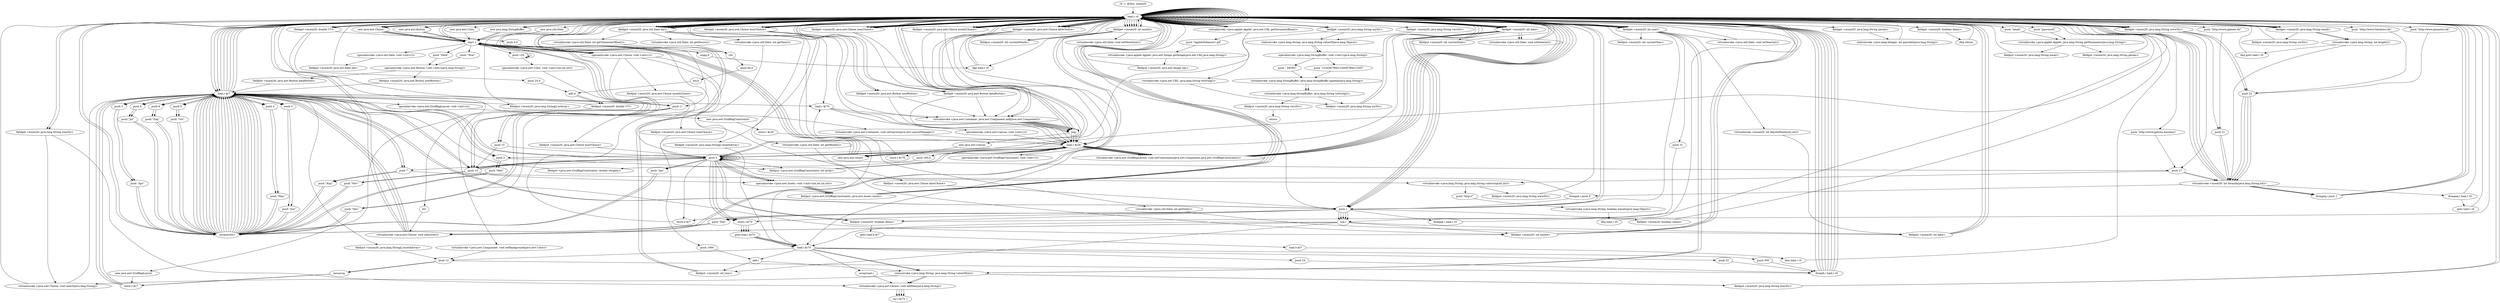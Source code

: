 digraph "" {
    "r0 := @this: moon20"
    "load.r r0"
    "r0 := @this: moon20"->"load.r r0";
    "new java.awt.Color"
    "load.r r0"->"new java.awt.Color";
    "dup1.r"
    "new java.awt.Color"->"dup1.r";
    "push 150"
    "dup1.r"->"push 150";
    "push 150"->"push 150";
    "push 150"->"push 150";
    "specialinvoke <java.awt.Color: void <init>(int,int,int)>"
    "push 150"->"specialinvoke <java.awt.Color: void <init>(int,int,int)>";
    "virtualinvoke <java.awt.Component: void setBackground(java.awt.Color)>"
    "specialinvoke <java.awt.Color: void <init>(int,int,int)>"->"virtualinvoke <java.awt.Component: void setBackground(java.awt.Color)>";
    "push 12"
    "virtualinvoke <java.awt.Component: void setBackground(java.awt.Color)>"->"push 12";
    "newarray"
    "push 12"->"newarray";
    "store.r $r7"
    "newarray"->"store.r $r7";
    "load.r $r7"
    "store.r $r7"->"load.r $r7";
    "push 0"
    "load.r $r7"->"push 0";
    "push \"Jan\""
    "push 0"->"push \"Jan\"";
    "arraywrite.r"
    "push \"Jan\""->"arraywrite.r";
    "arraywrite.r"->"load.r $r7";
    "push 1"
    "load.r $r7"->"push 1";
    "push \"Feb\""
    "push 1"->"push \"Feb\"";
    "push \"Feb\""->"arraywrite.r";
    "arraywrite.r"->"load.r $r7";
    "push 2"
    "load.r $r7"->"push 2";
    "push \"Mar\""
    "push 2"->"push \"Mar\"";
    "push \"Mar\""->"arraywrite.r";
    "arraywrite.r"->"load.r $r7";
    "push 3"
    "load.r $r7"->"push 3";
    "push \"Apr\""
    "push 3"->"push \"Apr\"";
    "push \"Apr\""->"arraywrite.r";
    "arraywrite.r"->"load.r $r7";
    "push 4"
    "load.r $r7"->"push 4";
    "push \"May\""
    "push 4"->"push \"May\"";
    "push \"May\""->"arraywrite.r";
    "arraywrite.r"->"load.r $r7";
    "push 5"
    "load.r $r7"->"push 5";
    "push \"Jun\""
    "push 5"->"push \"Jun\"";
    "push \"Jun\""->"arraywrite.r";
    "arraywrite.r"->"load.r $r7";
    "push 6"
    "load.r $r7"->"push 6";
    "push \"Jul\""
    "push 6"->"push \"Jul\"";
    "push \"Jul\""->"arraywrite.r";
    "arraywrite.r"->"load.r $r7";
    "push 7"
    "load.r $r7"->"push 7";
    "push \"Aug\""
    "push 7"->"push \"Aug\"";
    "push \"Aug\""->"arraywrite.r";
    "arraywrite.r"->"load.r $r7";
    "push 8"
    "load.r $r7"->"push 8";
    "push \"Sep\""
    "push 8"->"push \"Sep\"";
    "push \"Sep\""->"arraywrite.r";
    "arraywrite.r"->"load.r $r7";
    "push 9"
    "load.r $r7"->"push 9";
    "push \"Oct\""
    "push 9"->"push \"Oct\"";
    "push \"Oct\""->"arraywrite.r";
    "arraywrite.r"->"load.r $r7";
    "push 10"
    "load.r $r7"->"push 10";
    "push \"Nov\""
    "push 10"->"push \"Nov\"";
    "push \"Nov\""->"arraywrite.r";
    "arraywrite.r"->"load.r $r7";
    "push 11"
    "load.r $r7"->"push 11";
    "push \"Dec\""
    "push 11"->"push \"Dec\"";
    "push \"Dec\""->"arraywrite.r";
    "arraywrite.r"->"load.r r0";
    "load.r r0"->"load.r $r7";
    "fieldput <moon20: java.lang.String[] monthArray>"
    "load.r $r7"->"fieldput <moon20: java.lang.String[] monthArray>";
    "fieldput <moon20: java.lang.String[] monthArray>"->"push 12";
    "push 12"->"newarray";
    "newarray"->"store.r $r7";
    "store.r $r7"->"load.r $r7";
    "load.r $r7"->"push 0";
    "push 0"->"push \"Jan\"";
    "push \"Jan\""->"arraywrite.r";
    "arraywrite.r"->"load.r $r7";
    "load.r $r7"->"push 1";
    "push 1"->"push \"Feb\"";
    "push \"Feb\""->"arraywrite.r";
    "arraywrite.r"->"load.r $r7";
    "load.r $r7"->"push 2";
    "push 2"->"push \"Mar\"";
    "push \"Mar\""->"arraywrite.r";
    "arraywrite.r"->"load.r $r7";
    "load.r $r7"->"push 3";
    "push 3"->"push \"Apr\"";
    "push \"Apr\""->"arraywrite.r";
    "arraywrite.r"->"load.r $r7";
    "load.r $r7"->"push 4";
    "push 4"->"push \"May\"";
    "push \"May\""->"arraywrite.r";
    "arraywrite.r"->"load.r $r7";
    "load.r $r7"->"push 5";
    "push 5"->"push \"Jun\"";
    "push \"Jun\""->"arraywrite.r";
    "arraywrite.r"->"load.r $r7";
    "load.r $r7"->"push 6";
    "push 6"->"push \"Jul\"";
    "push \"Jul\""->"arraywrite.r";
    "arraywrite.r"->"load.r $r7";
    "load.r $r7"->"push 7";
    "push 7"->"push \"Aug\"";
    "push \"Aug\""->"arraywrite.r";
    "arraywrite.r"->"load.r $r7";
    "load.r $r7"->"push 8";
    "push 8"->"push \"Sep\"";
    "push \"Sep\""->"arraywrite.r";
    "arraywrite.r"->"load.r $r7";
    "load.r $r7"->"push 9";
    "push 9"->"push \"Oct\"";
    "push \"Oct\""->"arraywrite.r";
    "arraywrite.r"->"load.r $r7";
    "load.r $r7"->"push 10";
    "push 10"->"push \"Nov\"";
    "push \"Nov\""->"arraywrite.r";
    "arraywrite.r"->"load.r $r7";
    "load.r $r7"->"push 11";
    "push 11"->"push \"Dec\"";
    "push \"Dec\""->"arraywrite.r";
    "arraywrite.r"->"load.r r0";
    "load.r r0"->"load.r $r7";
    "fieldput <moon20: java.lang.String[] mArray>"
    "load.r $r7"->"fieldput <moon20: java.lang.String[] mArray>";
    "fieldput <moon20: java.lang.String[] mArray>"->"load.r r0";
    "load.r r0"->"load.r r0";
    "load.r r0"->"load.r r0";
    "virtualinvoke <java.applet.Applet: java.net.URL getDocumentBase()>"
    "load.r r0"->"virtualinvoke <java.applet.Applet: java.net.URL getDocumentBase()>";
    "push \"applet/fullmoon1.gif\""
    "virtualinvoke <java.applet.Applet: java.net.URL getDocumentBase()>"->"push \"applet/fullmoon1.gif\"";
    "virtualinvoke <java.applet.Applet: java.awt.Image getImage(java.net.URL,java.lang.String)>"
    "push \"applet/fullmoon1.gif\""->"virtualinvoke <java.applet.Applet: java.awt.Image getImage(java.net.URL,java.lang.String)>";
    "fieldput <moon20: java.awt.Image sky>"
    "virtualinvoke <java.applet.Applet: java.awt.Image getImage(java.net.URL,java.lang.String)>"->"fieldput <moon20: java.awt.Image sky>";
    "fieldput <moon20: java.awt.Image sky>"->"load.r r0";
    "load.r r0"->"load.r r0";
    "load.r r0"->"virtualinvoke <java.applet.Applet: java.net.URL getDocumentBase()>";
    "virtualinvoke <java.net.URL: java.lang.String toString()>"
    "virtualinvoke <java.applet.Applet: java.net.URL getDocumentBase()>"->"virtualinvoke <java.net.URL: java.lang.String toString()>";
    "fieldput <moon20: java.lang.String myStr>"
    "virtualinvoke <java.net.URL: java.lang.String toString()>"->"fieldput <moon20: java.lang.String myStr>";
    "fieldput <moon20: java.lang.String myStr>"->"load.r r0";
    "new java.lang.StringBuffer"
    "load.r r0"->"new java.lang.StringBuffer";
    "new java.lang.StringBuffer"->"dup1.r";
    "dup1.r"->"load.r r0";
    "fieldget <moon20: java.lang.String myStr>"
    "load.r r0"->"fieldget <moon20: java.lang.String myStr>";
    "staticinvoke <java.lang.String: java.lang.String valueOf(java.lang.Object)>"
    "fieldget <moon20: java.lang.String myStr>"->"staticinvoke <java.lang.String: java.lang.String valueOf(java.lang.Object)>";
    "specialinvoke <java.lang.StringBuffer: void <init>(java.lang.String)>"
    "staticinvoke <java.lang.String: java.lang.String valueOf(java.lang.Object)>"->"specialinvoke <java.lang.StringBuffer: void <init>(java.lang.String)>";
    "push \"1234567890123456789012345\""
    "specialinvoke <java.lang.StringBuffer: void <init>(java.lang.String)>"->"push \"1234567890123456789012345\"";
    "virtualinvoke <java.lang.StringBuffer: java.lang.StringBuffer append(java.lang.String)>"
    "push \"1234567890123456789012345\""->"virtualinvoke <java.lang.StringBuffer: java.lang.StringBuffer append(java.lang.String)>";
    "virtualinvoke <java.lang.StringBuffer: java.lang.String toString()>"
    "virtualinvoke <java.lang.StringBuffer: java.lang.StringBuffer append(java.lang.String)>"->"virtualinvoke <java.lang.StringBuffer: java.lang.String toString()>";
    "virtualinvoke <java.lang.StringBuffer: java.lang.String toString()>"->"fieldput <moon20: java.lang.String myStr>";
    "fieldput <moon20: java.lang.String myStr>"->"load.r r0";
    "load.r r0"->"load.r r0";
    "load.r r0"->"fieldget <moon20: java.lang.String myStr>";
    "fieldget <moon20: java.lang.String myStr>"->"push 0";
    "push 27"
    "push 0"->"push 27";
    "virtualinvoke <java.lang.String: java.lang.String substring(int,int)>"
    "push 27"->"virtualinvoke <java.lang.String: java.lang.String substring(int,int)>";
    "fieldput <moon20: java.lang.String wwwStr>"
    "virtualinvoke <java.lang.String: java.lang.String substring(int,int)>"->"fieldput <moon20: java.lang.String wwwStr>";
    "fieldput <moon20: java.lang.String wwwStr>"->"load.r r0";
    "new java.util.Date"
    "load.r r0"->"new java.util.Date";
    "new java.util.Date"->"dup1.r";
    "specialinvoke <java.util.Date: void <init>()>"
    "dup1.r"->"specialinvoke <java.util.Date: void <init>()>";
    "fieldput <moon20: java.util.Date dat>"
    "specialinvoke <java.util.Date: void <init>()>"->"fieldput <moon20: java.util.Date dat>";
    "fieldput <moon20: java.util.Date dat>"->"load.r r0";
    "load.r r0"->"load.r r0";
    "fieldget <moon20: java.util.Date dat>"
    "load.r r0"->"fieldget <moon20: java.util.Date dat>";
    "virtualinvoke <java.util.Date: int getYear()>"
    "fieldget <moon20: java.util.Date dat>"->"virtualinvoke <java.util.Date: int getYear()>";
    "push 1900"
    "virtualinvoke <java.util.Date: int getYear()>"->"push 1900";
    "add.i"
    "push 1900"->"add.i";
    "fieldput <moon20: int year>"
    "add.i"->"fieldput <moon20: int year>";
    "fieldput <moon20: int year>"->"load.r r0";
    "load.r r0"->"load.r r0";
    "load.r r0"->"fieldget <moon20: java.util.Date dat>";
    "virtualinvoke <java.util.Date: int getMonth()>"
    "fieldget <moon20: java.util.Date dat>"->"virtualinvoke <java.util.Date: int getMonth()>";
    "fieldput <moon20: int month>"
    "virtualinvoke <java.util.Date: int getMonth()>"->"fieldput <moon20: int month>";
    "fieldput <moon20: int month>"->"load.r r0";
    "load.r r0"->"load.r r0";
    "load.r r0"->"fieldget <moon20: java.util.Date dat>";
    "virtualinvoke <java.util.Date: int getDate()>"
    "fieldget <moon20: java.util.Date dat>"->"virtualinvoke <java.util.Date: int getDate()>";
    "fieldput <moon20: int date>"
    "virtualinvoke <java.util.Date: int getDate()>"->"fieldput <moon20: int date>";
    "fieldput <moon20: int date>"->"load.r r0";
    "load.r r0"->"load.r r0";
    "fieldget <moon20: int year>"
    "load.r r0"->"fieldget <moon20: int year>";
    "fieldput <moon20: int currentYear>"
    "fieldget <moon20: int year>"->"fieldput <moon20: int currentYear>";
    "fieldput <moon20: int currentYear>"->"load.r r0";
    "load.r r0"->"load.r r0";
    "fieldget <moon20: int month>"
    "load.r r0"->"fieldget <moon20: int month>";
    "fieldput <moon20: int currentMonth>"
    "fieldget <moon20: int month>"->"fieldput <moon20: int currentMonth>";
    "fieldput <moon20: int currentMonth>"->"load.r r0";
    "load.r r0"->"load.r r0";
    "fieldget <moon20: int date>"
    "load.r r0"->"fieldget <moon20: int date>";
    "fieldput <moon20: int currentDate>"
    "fieldget <moon20: int date>"->"fieldput <moon20: int currentDate>";
    "fieldput <moon20: int currentDate>"->"load.r r0";
    "load.r r0"->"load.r r0";
    "load.r r0"->"fieldget <moon20: java.util.Date dat>";
    "virtualinvoke <java.util.Date: int getHours()>"
    "fieldget <moon20: java.util.Date dat>"->"virtualinvoke <java.util.Date: int getHours()>";
    "i2d"
    "virtualinvoke <java.util.Date: int getHours()>"->"i2d";
    "i2d"->"load.r r0";
    "load.r r0"->"fieldget <moon20: java.util.Date dat>";
    "virtualinvoke <java.util.Date: int getTimezoneOffset()>"
    "fieldget <moon20: java.util.Date dat>"->"virtualinvoke <java.util.Date: int getTimezoneOffset()>";
    "virtualinvoke <java.util.Date: int getTimezoneOffset()>"->"i2d";
    "push 60.0"
    "i2d"->"push 60.0";
    "div.d"
    "push 60.0"->"div.d";
    "add.d"
    "div.d"->"add.d";
    "fieldput <moon20: double UT>"
    "add.d"->"fieldput <moon20: double UT>";
    "new java.awt.GridBagLayout"
    "fieldput <moon20: double UT>"->"new java.awt.GridBagLayout";
    "new java.awt.GridBagLayout"->"store.r $r7";
    "store.r $r7"->"load.r $r7";
    "specialinvoke <java.awt.GridBagLayout: void <init>()>"
    "load.r $r7"->"specialinvoke <java.awt.GridBagLayout: void <init>()>";
    "new java.awt.GridBagConstraints"
    "specialinvoke <java.awt.GridBagLayout: void <init>()>"->"new java.awt.GridBagConstraints";
    "store.r $r26"
    "new java.awt.GridBagConstraints"->"store.r $r26";
    "load.r $r26"
    "store.r $r26"->"load.r $r26";
    "specialinvoke <java.awt.GridBagConstraints: void <init>()>"
    "load.r $r26"->"specialinvoke <java.awt.GridBagConstraints: void <init>()>";
    "specialinvoke <java.awt.GridBagConstraints: void <init>()>"->"load.r r0";
    "load.r r0"->"load.r $r7";
    "virtualinvoke <java.awt.Container: void setLayout(java.awt.LayoutManager)>"
    "load.r $r7"->"virtualinvoke <java.awt.Container: void setLayout(java.awt.LayoutManager)>";
    "virtualinvoke <java.awt.Container: void setLayout(java.awt.LayoutManager)>"->"load.r $r26";
    "load.r $r26"->"push 0";
    "fieldput <java.awt.GridBagConstraints: int gridy>"
    "push 0"->"fieldput <java.awt.GridBagConstraints: int gridy>";
    "fieldput <java.awt.GridBagConstraints: int gridy>"->"load.r $r26";
    "new java.awt.Insets"
    "load.r $r26"->"new java.awt.Insets";
    "new java.awt.Insets"->"dup1.r";
    "push 15"
    "dup1.r"->"push 15";
    "push 15"->"push 10";
    "push 10"->"push 0";
    "push 0"->"push 0";
    "specialinvoke <java.awt.Insets: void <init>(int,int,int,int)>"
    "push 0"->"specialinvoke <java.awt.Insets: void <init>(int,int,int,int)>";
    "fieldput <java.awt.GridBagConstraints: java.awt.Insets insets>"
    "specialinvoke <java.awt.Insets: void <init>(int,int,int,int)>"->"fieldput <java.awt.GridBagConstraints: java.awt.Insets insets>";
    "fieldput <java.awt.GridBagConstraints: java.awt.Insets insets>"->"load.r r0";
    "new java.awt.Choice"
    "load.r r0"->"new java.awt.Choice";
    "new java.awt.Choice"->"dup1.r";
    "specialinvoke <java.awt.Choice: void <init>()>"
    "dup1.r"->"specialinvoke <java.awt.Choice: void <init>()>";
    "fieldput <moon20: java.awt.Choice monthChoice>"
    "specialinvoke <java.awt.Choice: void <init>()>"->"fieldput <moon20: java.awt.Choice monthChoice>";
    "fieldput <moon20: java.awt.Choice monthChoice>"->"push 0";
    "store.i $r70"
    "push 0"->"store.i $r70";
    "goto load.i $r70"
    "store.i $r70"->"goto load.i $r70";
    "load.i $r70"
    "goto load.i $r70"->"load.i $r70";
    "load.i $r70"->"push 12";
    "ifcmplt.i load.r r0"
    "push 12"->"ifcmplt.i load.r r0";
    "ifcmplt.i load.r r0"->"load.r r0";
    "fieldget <moon20: java.awt.Choice monthChoice>"
    "load.r r0"->"fieldget <moon20: java.awt.Choice monthChoice>";
    "fieldget <moon20: java.awt.Choice monthChoice>"->"load.r r0";
    "load.r r0"->"fieldget <moon20: int month>";
    "virtualinvoke <java.awt.Choice: void select(int)>"
    "fieldget <moon20: int month>"->"virtualinvoke <java.awt.Choice: void select(int)>";
    "virtualinvoke <java.awt.Choice: void select(int)>"->"load.r $r7";
    "load.r $r7"->"load.r r0";
    "load.r r0"->"fieldget <moon20: java.awt.Choice monthChoice>";
    "fieldget <moon20: java.awt.Choice monthChoice>"->"load.r $r26";
    "virtualinvoke <java.awt.GridBagLayout: void setConstraints(java.awt.Component,java.awt.GridBagConstraints)>"
    "load.r $r26"->"virtualinvoke <java.awt.GridBagLayout: void setConstraints(java.awt.Component,java.awt.GridBagConstraints)>";
    "virtualinvoke <java.awt.GridBagLayout: void setConstraints(java.awt.Component,java.awt.GridBagConstraints)>"->"load.r r0";
    "load.r r0"->"load.r r0";
    "load.r r0"->"fieldget <moon20: java.awt.Choice monthChoice>";
    "virtualinvoke <java.awt.Container: java.awt.Component add(java.awt.Component)>"
    "fieldget <moon20: java.awt.Choice monthChoice>"->"virtualinvoke <java.awt.Container: java.awt.Component add(java.awt.Component)>";
    "pop"
    "virtualinvoke <java.awt.Container: java.awt.Component add(java.awt.Component)>"->"pop";
    "pop"->"load.r $r26";
    "load.r $r26"->"new java.awt.Insets";
    "new java.awt.Insets"->"dup1.r";
    "dup1.r"->"push 15";
    "push 15"->"push 0";
    "push 0"->"push 0";
    "push 0"->"push 0";
    "push 0"->"specialinvoke <java.awt.Insets: void <init>(int,int,int,int)>";
    "specialinvoke <java.awt.Insets: void <init>(int,int,int,int)>"->"fieldput <java.awt.GridBagConstraints: java.awt.Insets insets>";
    "fieldput <java.awt.GridBagConstraints: java.awt.Insets insets>"->"load.r r0";
    "load.r r0"->"new java.awt.Choice";
    "new java.awt.Choice"->"dup1.r";
    "dup1.r"->"specialinvoke <java.awt.Choice: void <init>()>";
    "fieldput <moon20: java.awt.Choice dateChoice>"
    "specialinvoke <java.awt.Choice: void <init>()>"->"fieldput <moon20: java.awt.Choice dateChoice>";
    "fieldput <moon20: java.awt.Choice dateChoice>"->"push 1";
    "push 1"->"store.i $r70";
    "store.i $r70"->"goto load.i $r70";
    "goto load.i $r70"->"load.i $r70";
    "push 32"
    "load.i $r70"->"push 32";
    "push 32"->"ifcmplt.i load.r r0";
    "ifcmplt.i load.r r0"->"load.r r0";
    "fieldget <moon20: java.awt.Choice dateChoice>"
    "load.r r0"->"fieldget <moon20: java.awt.Choice dateChoice>";
    "fieldget <moon20: java.awt.Choice dateChoice>"->"load.r r0";
    "load.r r0"->"fieldget <moon20: int date>";
    "fieldget <moon20: int date>"->"push 1";
    "sub.i"
    "push 1"->"sub.i";
    "sub.i"->"virtualinvoke <java.awt.Choice: void select(int)>";
    "virtualinvoke <java.awt.Choice: void select(int)>"->"load.r $r7";
    "load.r $r7"->"load.r r0";
    "load.r r0"->"fieldget <moon20: java.awt.Choice dateChoice>";
    "fieldget <moon20: java.awt.Choice dateChoice>"->"load.r $r26";
    "load.r $r26"->"virtualinvoke <java.awt.GridBagLayout: void setConstraints(java.awt.Component,java.awt.GridBagConstraints)>";
    "virtualinvoke <java.awt.GridBagLayout: void setConstraints(java.awt.Component,java.awt.GridBagConstraints)>"->"load.r r0";
    "load.r r0"->"load.r r0";
    "load.r r0"->"fieldget <moon20: java.awt.Choice dateChoice>";
    "fieldget <moon20: java.awt.Choice dateChoice>"->"virtualinvoke <java.awt.Container: java.awt.Component add(java.awt.Component)>";
    "virtualinvoke <java.awt.Container: java.awt.Component add(java.awt.Component)>"->"pop";
    "pop"->"load.r r0";
    "fieldget <moon20: double UT>"
    "load.r r0"->"fieldget <moon20: double UT>";
    "push 0.0"
    "fieldget <moon20: double UT>"->"push 0.0";
    "cmpg.d"
    "push 0.0"->"cmpg.d";
    "ifge load.r r0"
    "cmpg.d"->"ifge load.r r0";
    "ifge load.r r0"->"load.r r0";
    "load.r r0"->"load.r r0";
    "load.r r0"->"fieldget <moon20: double UT>";
    "push 24.0"
    "fieldget <moon20: double UT>"->"push 24.0";
    "push 24.0"->"add.d";
    "add.d"->"fieldput <moon20: double UT>";
    "fieldput <moon20: double UT>"->"load.r r0";
    "load.r r0"->"load.r r0";
    "load.r r0"->"fieldget <moon20: int date>";
    "fieldget <moon20: int date>"->"push 1";
    "push 1"->"sub.i";
    "sub.i"->"fieldput <moon20: int date>";
    "fieldput <moon20: int date>"->"load.r r0";
    "load.r r0"->"fieldget <moon20: int date>";
    "fieldget <moon20: int date>"->"push 1";
    "ifcmpge.i load.r r0"
    "push 1"->"ifcmpge.i load.r r0";
    "ifcmpge.i load.r r0"->"load.r r0";
    "load.r r0"->"load.r r0";
    "load.r r0"->"fieldget <moon20: int month>";
    "fieldget <moon20: int month>"->"push 1";
    "push 1"->"sub.i";
    "sub.i"->"fieldput <moon20: int month>";
    "fieldput <moon20: int month>"->"load.r r0";
    "load.r r0"->"fieldget <moon20: int month>";
    "fieldget <moon20: int month>"->"ifge load.r r0";
    "ifge load.r r0"->"load.r r0";
    "load.r r0"->"push 11";
    "push 11"->"fieldput <moon20: int month>";
    "fieldput <moon20: int month>"->"load.r r0";
    "load.r r0"->"load.r r0";
    "load.r r0"->"fieldget <moon20: int year>";
    "fieldget <moon20: int year>"->"push 1";
    "push 1"->"sub.i";
    "sub.i"->"fieldput <moon20: int year>";
    "fieldput <moon20: int year>"->"load.r r0";
    "load.r r0"->"fieldget <moon20: java.util.Date dat>";
    "fieldget <moon20: java.util.Date dat>"->"load.r r0";
    "load.r r0"->"fieldget <moon20: int year>";
    "virtualinvoke <java.util.Date: void setYear(int)>"
    "fieldget <moon20: int year>"->"virtualinvoke <java.util.Date: void setYear(int)>";
    "virtualinvoke <java.util.Date: void setYear(int)>"->"load.r r0";
    "fieldget <moon20: java.awt.Choice yearChoice>"
    "load.r r0"->"fieldget <moon20: java.awt.Choice yearChoice>";
    "fieldget <moon20: java.awt.Choice yearChoice>"->"load.r r0";
    "load.r r0"->"fieldget <moon20: int year>";
    "staticinvoke <java.lang.String: java.lang.String valueOf(int)>"
    "fieldget <moon20: int year>"->"staticinvoke <java.lang.String: java.lang.String valueOf(int)>";
    "virtualinvoke <java.awt.Choice: void select(java.lang.String)>"
    "staticinvoke <java.lang.String: java.lang.String valueOf(int)>"->"virtualinvoke <java.awt.Choice: void select(java.lang.String)>";
    "virtualinvoke <java.awt.Choice: void select(java.lang.String)>"->"load.r r0";
    "load.r r0"->"fieldget <moon20: java.util.Date dat>";
    "fieldget <moon20: java.util.Date dat>"->"load.r r0";
    "load.r r0"->"fieldget <moon20: int month>";
    "virtualinvoke <java.util.Date: void setMonth(int)>"
    "fieldget <moon20: int month>"->"virtualinvoke <java.util.Date: void setMonth(int)>";
    "virtualinvoke <java.util.Date: void setMonth(int)>"->"load.r r0";
    "load.r r0"->"load.r r0";
    "load.r r0"->"load.r r0";
    "load.r r0"->"fieldget <moon20: int month>";
    "fieldget <moon20: int month>"->"load.r r0";
    "load.r r0"->"fieldget <moon20: int year>";
    "virtualinvoke <moon20: int daysInMonth(int,int)>"
    "fieldget <moon20: int year>"->"virtualinvoke <moon20: int daysInMonth(int,int)>";
    "virtualinvoke <moon20: int daysInMonth(int,int)>"->"fieldput <moon20: int date>";
    "fieldput <moon20: int date>"->"load.r r0";
    "load.r r0"->"fieldget <moon20: java.util.Date dat>";
    "fieldget <moon20: java.util.Date dat>"->"load.r r0";
    "load.r r0"->"fieldget <moon20: int date>";
    "virtualinvoke <java.util.Date: void setDate(int)>"
    "fieldget <moon20: int date>"->"virtualinvoke <java.util.Date: void setDate(int)>";
    "virtualinvoke <java.util.Date: void setDate(int)>"->"load.r r0";
    "load.r r0"->"fieldget <moon20: java.awt.Choice monthChoice>";
    "fieldget <moon20: java.awt.Choice monthChoice>"->"load.r r0";
    "load.r r0"->"fieldget <moon20: int month>";
    "fieldget <moon20: int month>"->"virtualinvoke <java.awt.Choice: void select(int)>";
    "virtualinvoke <java.awt.Choice: void select(int)>"->"load.r r0";
    "load.r r0"->"fieldget <moon20: java.util.Date dat>";
    "fieldget <moon20: java.util.Date dat>"->"load.r r0";
    "load.r r0"->"fieldget <moon20: int date>";
    "fieldget <moon20: int date>"->"virtualinvoke <java.util.Date: void setDate(int)>";
    "virtualinvoke <java.util.Date: void setDate(int)>"->"load.r r0";
    "load.r r0"->"fieldget <moon20: java.awt.Choice dateChoice>";
    "fieldget <moon20: java.awt.Choice dateChoice>"->"load.r r0";
    "load.r r0"->"fieldget <moon20: int date>";
    "fieldget <moon20: int date>"->"push 1";
    "push 1"->"sub.i";
    "sub.i"->"virtualinvoke <java.awt.Choice: void select(int)>";
    "virtualinvoke <java.awt.Choice: void select(int)>"->"load.r r0";
    "load.r r0"->"new java.awt.Choice";
    "new java.awt.Choice"->"dup1.r";
    "dup1.r"->"specialinvoke <java.awt.Choice: void <init>()>";
    "fieldput <moon20: java.awt.Choice yearChoice>"
    "specialinvoke <java.awt.Choice: void <init>()>"->"fieldput <moon20: java.awt.Choice yearChoice>";
    "fieldput <moon20: java.awt.Choice yearChoice>"->"push 0";
    "push 0"->"store.i $r70";
    "store.i $r70"->"goto load.i $r70";
    "goto load.i $r70"->"load.i $r70";
    "push 300"
    "load.i $r70"->"push 300";
    "push 300"->"ifcmplt.i load.r r0";
    "ifcmplt.i load.r r0"->"load.r r0";
    "load.r r0"->"load.r r0";
    "load.r r0"->"fieldget <moon20: int year>";
    "fieldget <moon20: int year>"->"staticinvoke <java.lang.String: java.lang.String valueOf(int)>";
    "fieldput <moon20: java.lang.String yearStr>"
    "staticinvoke <java.lang.String: java.lang.String valueOf(int)>"->"fieldput <moon20: java.lang.String yearStr>";
    "fieldput <moon20: java.lang.String yearStr>"->"load.r r0";
    "load.r r0"->"fieldget <moon20: java.awt.Choice yearChoice>";
    "fieldget <moon20: java.awt.Choice yearChoice>"->"load.r r0";
    "fieldget <moon20: java.lang.String yearStr>"
    "load.r r0"->"fieldget <moon20: java.lang.String yearStr>";
    "fieldget <moon20: java.lang.String yearStr>"->"virtualinvoke <java.awt.Choice: void select(java.lang.String)>";
    "virtualinvoke <java.awt.Choice: void select(java.lang.String)>"->"load.r $r7";
    "load.r $r7"->"load.r r0";
    "load.r r0"->"fieldget <moon20: java.awt.Choice yearChoice>";
    "fieldget <moon20: java.awt.Choice yearChoice>"->"load.r $r26";
    "load.r $r26"->"virtualinvoke <java.awt.GridBagLayout: void setConstraints(java.awt.Component,java.awt.GridBagConstraints)>";
    "virtualinvoke <java.awt.GridBagLayout: void setConstraints(java.awt.Component,java.awt.GridBagConstraints)>"->"load.r r0";
    "load.r r0"->"load.r r0";
    "load.r r0"->"fieldget <moon20: java.awt.Choice yearChoice>";
    "fieldget <moon20: java.awt.Choice yearChoice>"->"virtualinvoke <java.awt.Container: java.awt.Component add(java.awt.Component)>";
    "virtualinvoke <java.awt.Container: java.awt.Component add(java.awt.Component)>"->"pop";
    "pop"->"load.r r0";
    "load.r r0"->"new java.awt.Choice";
    "new java.awt.Choice"->"dup1.r";
    "dup1.r"->"specialinvoke <java.awt.Choice: void <init>()>";
    "fieldput <moon20: java.awt.Choice hourChoice>"
    "specialinvoke <java.awt.Choice: void <init>()>"->"fieldput <moon20: java.awt.Choice hourChoice>";
    "fieldput <moon20: java.awt.Choice hourChoice>"->"push 0";
    "push 0"->"store.i $r70";
    "store.i $r70"->"goto load.i $r70";
    "goto load.i $r70"->"load.i $r70";
    "push 24"
    "load.i $r70"->"push 24";
    "push 24"->"ifcmplt.i load.r r0";
    "ifcmplt.i load.r r0"->"load.r r0";
    "fieldget <moon20: java.awt.Choice hourChoice>"
    "load.r r0"->"fieldget <moon20: java.awt.Choice hourChoice>";
    "fieldget <moon20: java.awt.Choice hourChoice>"->"load.r r0";
    "load.r r0"->"fieldget <moon20: double UT>";
    "d2i"
    "fieldget <moon20: double UT>"->"d2i";
    "d2i"->"virtualinvoke <java.awt.Choice: void select(int)>";
    "virtualinvoke <java.awt.Choice: void select(int)>"->"load.r $r7";
    "load.r $r7"->"load.r r0";
    "load.r r0"->"fieldget <moon20: java.awt.Choice hourChoice>";
    "fieldget <moon20: java.awt.Choice hourChoice>"->"load.r $r26";
    "load.r $r26"->"virtualinvoke <java.awt.GridBagLayout: void setConstraints(java.awt.Component,java.awt.GridBagConstraints)>";
    "virtualinvoke <java.awt.GridBagLayout: void setConstraints(java.awt.Component,java.awt.GridBagConstraints)>"->"load.r r0";
    "load.r r0"->"load.r r0";
    "load.r r0"->"fieldget <moon20: java.awt.Choice hourChoice>";
    "fieldget <moon20: java.awt.Choice hourChoice>"->"virtualinvoke <java.awt.Container: java.awt.Component add(java.awt.Component)>";
    "virtualinvoke <java.awt.Container: java.awt.Component add(java.awt.Component)>"->"pop";
    "pop"->"load.r $r26";
    "load.r $r26"->"new java.awt.Insets";
    "new java.awt.Insets"->"dup1.r";
    "dup1.r"->"push 10";
    "push 10"->"push 0";
    "push 0"->"push 0";
    "push 0"->"push 0";
    "push 0"->"specialinvoke <java.awt.Insets: void <init>(int,int,int,int)>";
    "specialinvoke <java.awt.Insets: void <init>(int,int,int,int)>"->"fieldput <java.awt.GridBagConstraints: java.awt.Insets insets>";
    "fieldput <java.awt.GridBagConstraints: java.awt.Insets insets>"->"load.r r0";
    "new java.awt.Button"
    "load.r r0"->"new java.awt.Button";
    "new java.awt.Button"->"dup1.r";
    "push \"Now\""
    "dup1.r"->"push \"Now\"";
    "specialinvoke <java.awt.Button: void <init>(java.lang.String)>"
    "push \"Now\""->"specialinvoke <java.awt.Button: void <init>(java.lang.String)>";
    "fieldput <moon20: java.awt.Button nowButton>"
    "specialinvoke <java.awt.Button: void <init>(java.lang.String)>"->"fieldput <moon20: java.awt.Button nowButton>";
    "fieldput <moon20: java.awt.Button nowButton>"->"load.r $r7";
    "load.r $r7"->"load.r r0";
    "fieldget <moon20: java.awt.Button nowButton>"
    "load.r r0"->"fieldget <moon20: java.awt.Button nowButton>";
    "fieldget <moon20: java.awt.Button nowButton>"->"load.r $r26";
    "load.r $r26"->"virtualinvoke <java.awt.GridBagLayout: void setConstraints(java.awt.Component,java.awt.GridBagConstraints)>";
    "virtualinvoke <java.awt.GridBagLayout: void setConstraints(java.awt.Component,java.awt.GridBagConstraints)>"->"load.r r0";
    "load.r r0"->"load.r r0";
    "load.r r0"->"fieldget <moon20: java.awt.Button nowButton>";
    "fieldget <moon20: java.awt.Button nowButton>"->"virtualinvoke <java.awt.Container: java.awt.Component add(java.awt.Component)>";
    "virtualinvoke <java.awt.Container: java.awt.Component add(java.awt.Component)>"->"pop";
    "pop"->"load.r $r26";
    "load.r $r26"->"new java.awt.Insets";
    "new java.awt.Insets"->"dup1.r";
    "dup1.r"->"push 10";
    "push 10"->"push 0";
    "push 0"->"push 0";
    "push 0"->"push 10";
    "push 10"->"specialinvoke <java.awt.Insets: void <init>(int,int,int,int)>";
    "specialinvoke <java.awt.Insets: void <init>(int,int,int,int)>"->"fieldput <java.awt.GridBagConstraints: java.awt.Insets insets>";
    "fieldput <java.awt.GridBagConstraints: java.awt.Insets insets>"->"load.r r0";
    "load.r r0"->"new java.awt.Button";
    "new java.awt.Button"->"dup1.r";
    "push \"Data\""
    "dup1.r"->"push \"Data\"";
    "push \"Data\""->"specialinvoke <java.awt.Button: void <init>(java.lang.String)>";
    "fieldput <moon20: java.awt.Button dataButton>"
    "specialinvoke <java.awt.Button: void <init>(java.lang.String)>"->"fieldput <moon20: java.awt.Button dataButton>";
    "fieldput <moon20: java.awt.Button dataButton>"->"load.r $r7";
    "load.r $r7"->"load.r r0";
    "fieldget <moon20: java.awt.Button dataButton>"
    "load.r r0"->"fieldget <moon20: java.awt.Button dataButton>";
    "fieldget <moon20: java.awt.Button dataButton>"->"load.r $r26";
    "load.r $r26"->"virtualinvoke <java.awt.GridBagLayout: void setConstraints(java.awt.Component,java.awt.GridBagConstraints)>";
    "virtualinvoke <java.awt.GridBagLayout: void setConstraints(java.awt.Component,java.awt.GridBagConstraints)>"->"load.r r0";
    "load.r r0"->"load.r r0";
    "load.r r0"->"fieldget <moon20: java.awt.Button dataButton>";
    "fieldget <moon20: java.awt.Button dataButton>"->"virtualinvoke <java.awt.Container: java.awt.Component add(java.awt.Component)>";
    "virtualinvoke <java.awt.Container: java.awt.Component add(java.awt.Component)>"->"pop";
    "new java.awt.Canvas"
    "pop"->"new java.awt.Canvas";
    "store.r $r70"
    "new java.awt.Canvas"->"store.r $r70";
    "load.r $r70"
    "store.r $r70"->"load.r $r70";
    "specialinvoke <java.awt.Canvas: void <init>()>"
    "load.r $r70"->"specialinvoke <java.awt.Canvas: void <init>()>";
    "specialinvoke <java.awt.Canvas: void <init>()>"->"load.r $r26";
    "load.r $r26"->"push 2";
    "push 2"->"fieldput <java.awt.GridBagConstraints: int gridy>";
    "fieldput <java.awt.GridBagConstraints: int gridy>"->"load.r $r26";
    "push 160.0"
    "load.r $r26"->"push 160.0";
    "fieldput <java.awt.GridBagConstraints: double weighty>"
    "push 160.0"->"fieldput <java.awt.GridBagConstraints: double weighty>";
    "fieldput <java.awt.GridBagConstraints: double weighty>"->"load.r $r7";
    "load.r $r7"->"load.r $r70";
    "load.r $r70"->"load.r $r26";
    "load.r $r26"->"virtualinvoke <java.awt.GridBagLayout: void setConstraints(java.awt.Component,java.awt.GridBagConstraints)>";
    "virtualinvoke <java.awt.GridBagLayout: void setConstraints(java.awt.Component,java.awt.GridBagConstraints)>"->"load.r r0";
    "load.r r0"->"load.r $r70";
    "load.r $r70"->"virtualinvoke <java.awt.Container: java.awt.Component add(java.awt.Component)>";
    "virtualinvoke <java.awt.Container: java.awt.Component add(java.awt.Component)>"->"pop";
    "pop"->"load.r r0";
    "load.r r0"->"load.r r0";
    "push \"email\""
    "load.r r0"->"push \"email\"";
    "virtualinvoke <java.applet.Applet: java.lang.String getParameter(java.lang.String)>"
    "push \"email\""->"virtualinvoke <java.applet.Applet: java.lang.String getParameter(java.lang.String)>";
    "fieldput <moon20: java.lang.String email>"
    "virtualinvoke <java.applet.Applet: java.lang.String getParameter(java.lang.String)>"->"fieldput <moon20: java.lang.String email>";
    "fieldput <moon20: java.lang.String email>"->"load.r r0";
    "load.r r0"->"load.r r0";
    "push \"password\""
    "load.r r0"->"push \"password\"";
    "push \"password\""->"virtualinvoke <java.applet.Applet: java.lang.String getParameter(java.lang.String)>";
    "fieldput <moon20: java.lang.String param>"
    "virtualinvoke <java.applet.Applet: java.lang.String getParameter(java.lang.String)>"->"fieldput <moon20: java.lang.String param>";
    "fieldput <moon20: java.lang.String param>"->"load.r r0";
    "load.r r0"->"load.r r0";
    "fieldget <moon20: java.lang.String email>"
    "load.r r0"->"fieldget <moon20: java.lang.String email>";
    "fieldput <moon20: java.lang.String usrStr>"
    "fieldget <moon20: java.lang.String email>"->"fieldput <moon20: java.lang.String usrStr>";
    "fieldput <moon20: java.lang.String usrStr>"->"load.r r0";
    "load.r r0"->"load.r r0";
    "fieldget <moon20: java.lang.String wwwStr>"
    "load.r r0"->"fieldget <moon20: java.lang.String wwwStr>";
    "push 22"
    "fieldget <moon20: java.lang.String wwwStr>"->"push 22";
    "virtualinvoke <moon20: int formula(java.lang.String,int)>"
    "push 22"->"virtualinvoke <moon20: int formula(java.lang.String,int)>";
    "virtualinvoke <moon20: int formula(java.lang.String,int)>"->"load.r r0";
    "push \"http://www.GeoAstro.de\""
    "load.r r0"->"push \"http://www.GeoAstro.de\"";
    "push \"http://www.GeoAstro.de\""->"push 22";
    "push 22"->"virtualinvoke <moon20: int formula(java.lang.String,int)>";
    "ifcmpeq.i push 1"
    "virtualinvoke <moon20: int formula(java.lang.String,int)>"->"ifcmpeq.i push 1";
    "ifcmpeq.i push 1"->"load.r r0";
    "load.r r0"->"load.r r0";
    "load.r r0"->"fieldget <moon20: java.lang.String wwwStr>";
    "fieldget <moon20: java.lang.String wwwStr>"->"push 22";
    "push 22"->"virtualinvoke <moon20: int formula(java.lang.String,int)>";
    "virtualinvoke <moon20: int formula(java.lang.String,int)>"->"load.r r0";
    "push \"http://www.geoastro.de\""
    "load.r r0"->"push \"http://www.geoastro.de\"";
    "push \"http://www.geoastro.de\""->"push 22";
    "push 22"->"virtualinvoke <moon20: int formula(java.lang.String,int)>";
    "virtualinvoke <moon20: int formula(java.lang.String,int)>"->"ifcmpeq.i push 1";
    "ifcmpeq.i push 1"->"load.r r0";
    "load.r r0"->"load.r r0";
    "load.r r0"->"fieldget <moon20: java.lang.String wwwStr>";
    "push 21"
    "fieldget <moon20: java.lang.String wwwStr>"->"push 21";
    "push 21"->"virtualinvoke <moon20: int formula(java.lang.String,int)>";
    "virtualinvoke <moon20: int formula(java.lang.String,int)>"->"load.r r0";
    "push \"http://www.jgiesen.de\""
    "load.r r0"->"push \"http://www.jgiesen.de\"";
    "push \"http://www.jgiesen.de\""->"push 21";
    "push 21"->"virtualinvoke <moon20: int formula(java.lang.String,int)>";
    "virtualinvoke <moon20: int formula(java.lang.String,int)>"->"ifcmpeq.i push 1";
    "ifcmpeq.i push 1"->"load.r r0";
    "load.r r0"->"load.r r0";
    "load.r r0"->"fieldget <moon20: java.lang.String wwwStr>";
    "fieldget <moon20: java.lang.String wwwStr>"->"push 27";
    "push 27"->"virtualinvoke <moon20: int formula(java.lang.String,int)>";
    "virtualinvoke <moon20: int formula(java.lang.String,int)>"->"load.r r0";
    "push \"http://www.jgiesen.business\""
    "load.r r0"->"push \"http://www.jgiesen.business\"";
    "push \"http://www.jgiesen.business\""->"push 27";
    "push 27"->"virtualinvoke <moon20: int formula(java.lang.String,int)>";
    "ifcmpne.i push 0"
    "virtualinvoke <moon20: int formula(java.lang.String,int)>"->"ifcmpne.i push 0";
    "ifcmpne.i push 0"->"push 1";
    "store.b $r7"
    "push 1"->"store.b $r7";
    "store.b $r7"->"load.r r0";
    "load.r r0"->"push 1";
    "fieldput <moon20: boolean online>"
    "push 1"->"fieldput <moon20: boolean online>";
    "fieldput <moon20: boolean online>"->"load.r r0";
    "load.r r0"->"push 0";
    "fieldput <moon20: boolean demo>"
    "push 0"->"fieldput <moon20: boolean demo>";
    "goto load.b $r7"
    "fieldput <moon20: boolean demo>"->"goto load.b $r7";
    "load.b $r7"
    "goto load.b $r7"->"load.b $r7";
    "ifne load.r r0"
    "load.b $r7"->"ifne load.r r0";
    "ifne load.r r0"->"load.r r0";
    "load.r r0"->"fieldget <moon20: java.lang.String email>";
    "virtualinvoke <java.lang.String: int length()>"
    "fieldget <moon20: java.lang.String email>"->"virtualinvoke <java.lang.String: int length()>";
    "ifeq goto load.r r0"
    "virtualinvoke <java.lang.String: int length()>"->"ifeq goto load.r r0";
    "ifeq goto load.r r0"->"load.r r0";
    "fieldget <moon20: java.lang.String param>"
    "load.r r0"->"fieldget <moon20: java.lang.String param>";
    "staticinvoke <java.lang.Integer: int parseInt(java.lang.String)>"
    "fieldget <moon20: java.lang.String param>"->"staticinvoke <java.lang.Integer: int parseInt(java.lang.String)>";
    "staticinvoke <java.lang.Integer: int parseInt(java.lang.String)>"->"load.r r0";
    "load.r r0"->"load.r r0";
    "load.r r0"->"fieldget <moon20: java.lang.String email>";
    "fieldget <moon20: java.lang.String email>"->"load.r r0";
    "load.r r0"->"fieldget <moon20: java.lang.String email>";
    "fieldget <moon20: java.lang.String email>"->"virtualinvoke <java.lang.String: int length()>";
    "virtualinvoke <java.lang.String: int length()>"->"virtualinvoke <moon20: int formula(java.lang.String,int)>";
    "ifcmpeq.i load.r r0"
    "virtualinvoke <moon20: int formula(java.lang.String,int)>"->"ifcmpeq.i load.r r0";
    "goto load.r r0"
    "ifcmpeq.i load.r r0"->"goto load.r r0";
    "goto load.r r0"->"load.r r0";
    "load.r r0"->"fieldget <moon20: java.lang.String wwwStr>";
    "fieldget <moon20: java.lang.String wwwStr>"->"push 0";
    "push 0"->"push 7";
    "push 7"->"virtualinvoke <java.lang.String: java.lang.String substring(int,int)>";
    "push \"http://\""
    "virtualinvoke <java.lang.String: java.lang.String substring(int,int)>"->"push \"http://\"";
    "virtualinvoke <java.lang.String: boolean equals(java.lang.Object)>"
    "push \"http://\""->"virtualinvoke <java.lang.String: boolean equals(java.lang.Object)>";
    "ifeq load.r r0"
    "virtualinvoke <java.lang.String: boolean equals(java.lang.Object)>"->"ifeq load.r r0";
    "ifeq load.r r0"->"load.r r0";
    "load.r r0"->"push 1";
    "push 1"->"fieldput <moon20: boolean demo>";
    "fieldput <moon20: boolean demo>"->"load.r r0";
    "fieldget <moon20: boolean demo>"
    "load.r r0"->"fieldget <moon20: boolean demo>";
    "ifeq return"
    "fieldget <moon20: boolean demo>"->"ifeq return";
    "ifeq return"->"load.r r0";
    "load.r r0"->"new java.lang.StringBuffer";
    "new java.lang.StringBuffer"->"dup1.r";
    "dup1.r"->"load.r r0";
    "fieldget <moon20: java.lang.String versStr>"
    "load.r r0"->"fieldget <moon20: java.lang.String versStr>";
    "fieldget <moon20: java.lang.String versStr>"->"staticinvoke <java.lang.String: java.lang.String valueOf(java.lang.Object)>";
    "staticinvoke <java.lang.String: java.lang.String valueOf(java.lang.Object)>"->"specialinvoke <java.lang.StringBuffer: void <init>(java.lang.String)>";
    "push \" DEMO\""
    "specialinvoke <java.lang.StringBuffer: void <init>(java.lang.String)>"->"push \" DEMO\"";
    "push \" DEMO\""->"virtualinvoke <java.lang.StringBuffer: java.lang.StringBuffer append(java.lang.String)>";
    "virtualinvoke <java.lang.StringBuffer: java.lang.StringBuffer append(java.lang.String)>"->"virtualinvoke <java.lang.StringBuffer: java.lang.String toString()>";
    "fieldput <moon20: java.lang.String versStr>"
    "virtualinvoke <java.lang.StringBuffer: java.lang.String toString()>"->"fieldput <moon20: java.lang.String versStr>";
    "return"
    "fieldput <moon20: java.lang.String versStr>"->"return";
    "ifcmpeq.i load.r r0"->"load.r r0";
    "load.r r0"->"push 0";
    "push 0"->"fieldput <moon20: boolean demo>";
    "ifcmpne.i push 0"->"push 0";
    "push 0"->"store.b $r7";
    "ifcmplt.i load.r r0"->"load.r r0";
    "load.r r0"->"fieldget <moon20: java.awt.Choice hourChoice>";
    "fieldget <moon20: java.awt.Choice hourChoice>"->"load.i $r70";
    "load.i $r70"->"staticinvoke <java.lang.String: java.lang.String valueOf(int)>";
    "virtualinvoke <java.awt.Choice: void addItem(java.lang.String)>"
    "staticinvoke <java.lang.String: java.lang.String valueOf(int)>"->"virtualinvoke <java.awt.Choice: void addItem(java.lang.String)>";
    "inc.i $r70 1"
    "virtualinvoke <java.awt.Choice: void addItem(java.lang.String)>"->"inc.i $r70 1";
    "ifcmplt.i load.r r0"->"load.r r0";
    "load.r r0"->"load.r r0";
    "load.r r0"->"fieldget <moon20: int year>";
    "push 31"
    "fieldget <moon20: int year>"->"push 31";
    "push 31"->"sub.i";
    "sub.i"->"load.i $r70";
    "load.i $r70"->"add.i";
    "add.i"->"staticinvoke <java.lang.String: java.lang.String valueOf(int)>";
    "staticinvoke <java.lang.String: java.lang.String valueOf(int)>"->"fieldput <moon20: java.lang.String yearStr>";
    "fieldput <moon20: java.lang.String yearStr>"->"load.r r0";
    "load.r r0"->"fieldget <moon20: java.awt.Choice yearChoice>";
    "fieldget <moon20: java.awt.Choice yearChoice>"->"load.r r0";
    "load.r r0"->"fieldget <moon20: java.lang.String yearStr>";
    "fieldget <moon20: java.lang.String yearStr>"->"virtualinvoke <java.awt.Choice: void addItem(java.lang.String)>";
    "virtualinvoke <java.awt.Choice: void addItem(java.lang.String)>"->"inc.i $r70 1";
    "ifcmplt.i load.r r0"->"load.r r0";
    "load.r r0"->"fieldget <moon20: java.awt.Choice dateChoice>";
    "fieldget <moon20: java.awt.Choice dateChoice>"->"load.i $r70";
    "load.i $r70"->"staticinvoke <java.lang.String: java.lang.String valueOf(int)>";
    "staticinvoke <java.lang.String: java.lang.String valueOf(int)>"->"virtualinvoke <java.awt.Choice: void addItem(java.lang.String)>";
    "virtualinvoke <java.awt.Choice: void addItem(java.lang.String)>"->"inc.i $r70 1";
    "ifcmplt.i load.r r0"->"load.r r0";
    "load.r r0"->"fieldget <moon20: java.awt.Choice monthChoice>";
    "fieldget <moon20: java.awt.Choice monthChoice>"->"load.r r0";
    "fieldget <moon20: java.lang.String[] monthArray>"
    "load.r r0"->"fieldget <moon20: java.lang.String[] monthArray>";
    "fieldget <moon20: java.lang.String[] monthArray>"->"load.i $r70";
    "arrayread.r"
    "load.i $r70"->"arrayread.r";
    "arrayread.r"->"virtualinvoke <java.awt.Choice: void addItem(java.lang.String)>";
    "virtualinvoke <java.awt.Choice: void addItem(java.lang.String)>"->"inc.i $r70 1";
}
